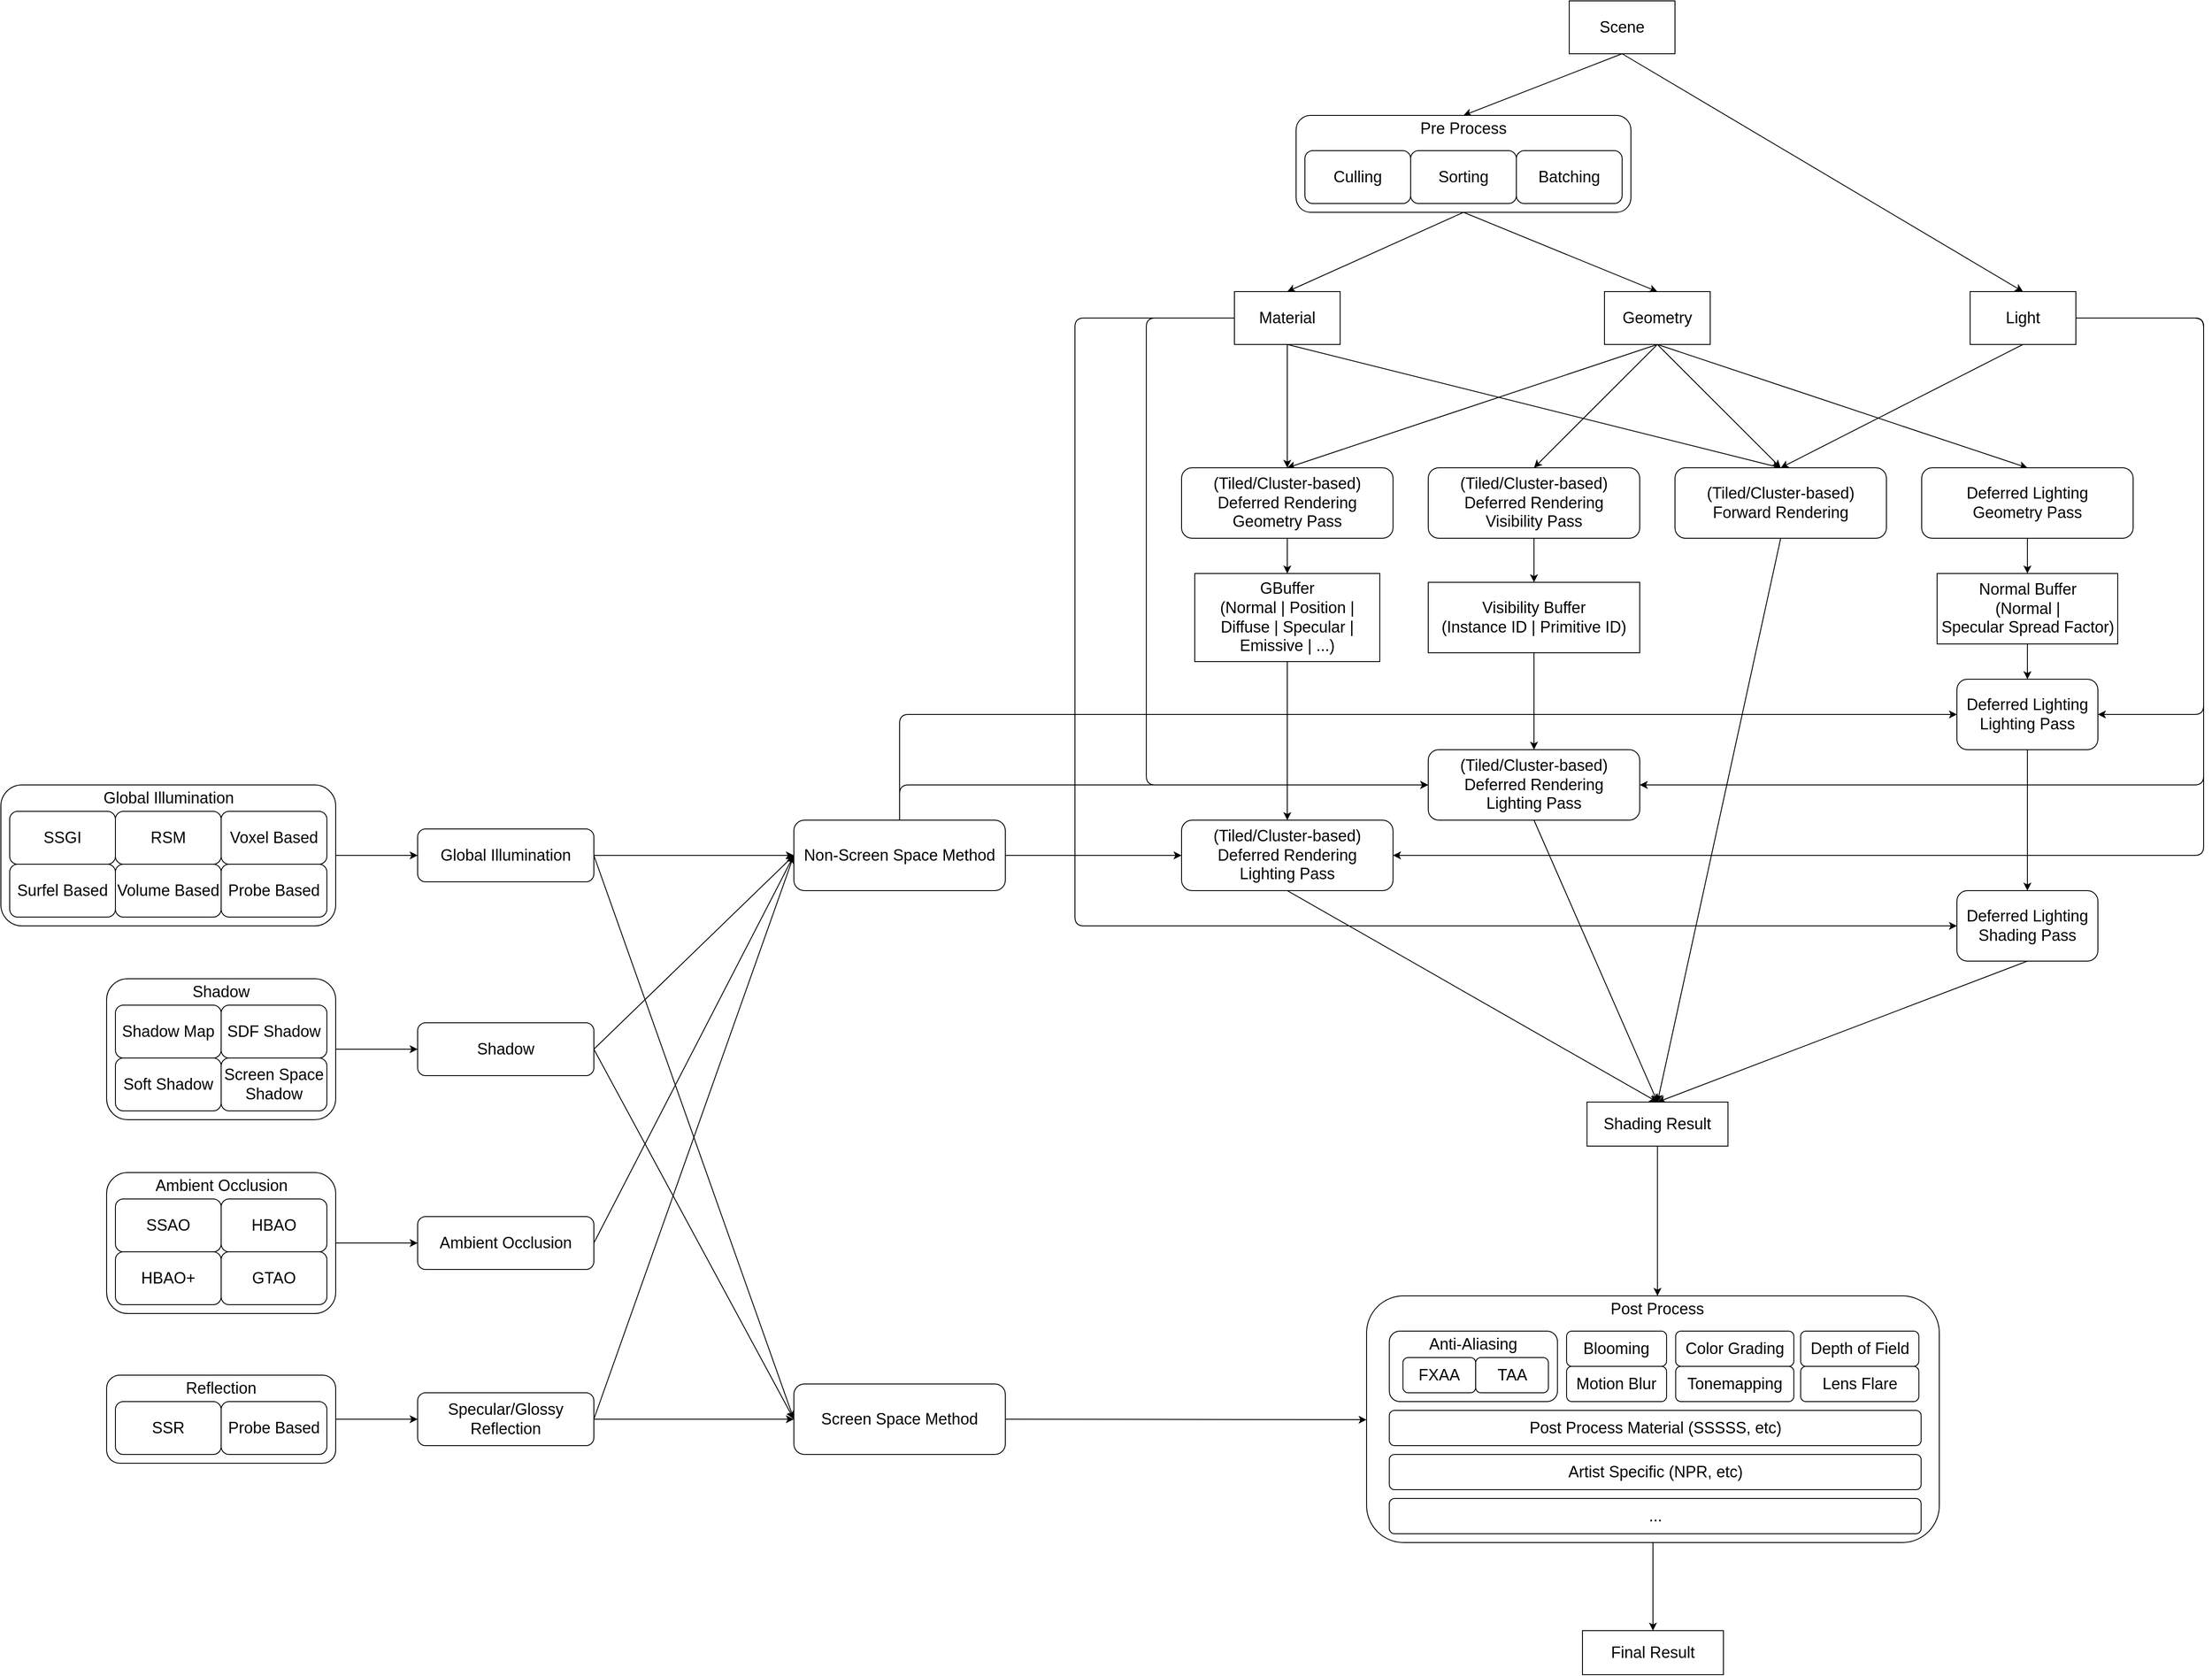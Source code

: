 <mxfile>
    <diagram id="cTKDhrtkE5FJZDCh5xGM" name="第 1 页">
        <mxGraphModel dx="3064" dy="2028" grid="1" gridSize="10" guides="1" tooltips="1" connect="1" arrows="1" fold="1" page="1" pageScale="1" pageWidth="827" pageHeight="1169" math="0" shadow="0">
            <root>
                <mxCell id="0"/>
                <mxCell id="1" parent="0"/>
                <mxCell id="8" style="edgeStyle=none;html=1;exitX=0.5;exitY=1;exitDx=0;exitDy=0;entryX=0.5;entryY=0;entryDx=0;entryDy=0;fontSize=18;" parent="1" source="2" target="5" edge="1">
                    <mxGeometry relative="1" as="geometry"/>
                </mxCell>
                <mxCell id="42" style="edgeStyle=none;html=1;exitX=0.5;exitY=1;exitDx=0;exitDy=0;entryX=0.5;entryY=0;entryDx=0;entryDy=0;fontSize=18;" edge="1" parent="1" source="2" target="40">
                    <mxGeometry relative="1" as="geometry"/>
                </mxCell>
                <mxCell id="2" value="&lt;font style=&quot;font-size: 18px&quot;&gt;Scene&lt;/font&gt;" style="rounded=0;whiteSpace=wrap;html=1;" parent="1" vertex="1">
                    <mxGeometry x="521" y="-130" width="120" height="60" as="geometry"/>
                </mxCell>
                <mxCell id="13" style="edgeStyle=none;html=1;exitX=0.5;exitY=1;exitDx=0;exitDy=0;entryX=0.5;entryY=0;entryDx=0;entryDy=0;fontSize=18;" parent="1" source="3" target="11" edge="1">
                    <mxGeometry relative="1" as="geometry"/>
                </mxCell>
                <mxCell id="15" style="edgeStyle=none;html=1;exitX=0.5;exitY=1;exitDx=0;exitDy=0;entryX=0.5;entryY=0;entryDx=0;entryDy=0;fontSize=18;" parent="1" source="3" target="10" edge="1">
                    <mxGeometry relative="1" as="geometry"/>
                </mxCell>
                <mxCell id="16" style="edgeStyle=none;html=1;exitX=0.5;exitY=1;exitDx=0;exitDy=0;entryX=0.5;entryY=0;entryDx=0;entryDy=0;fontSize=18;" parent="1" source="3" target="12" edge="1">
                    <mxGeometry relative="1" as="geometry"/>
                </mxCell>
                <mxCell id="28" style="edgeStyle=none;html=1;exitX=0.5;exitY=1;exitDx=0;exitDy=0;entryX=0.5;entryY=0;entryDx=0;entryDy=0;" edge="1" parent="1" source="3" target="27">
                    <mxGeometry relative="1" as="geometry"/>
                </mxCell>
                <mxCell id="3" value="&lt;font style=&quot;font-size: 18px&quot;&gt;Geometry&lt;/font&gt;" style="rounded=0;whiteSpace=wrap;html=1;" parent="1" vertex="1">
                    <mxGeometry x="561" y="200" width="120" height="60" as="geometry"/>
                </mxCell>
                <mxCell id="14" style="edgeStyle=none;html=1;exitX=0.5;exitY=1;exitDx=0;exitDy=0;entryX=0.5;entryY=0;entryDx=0;entryDy=0;fontSize=18;" parent="1" source="4" target="11" edge="1">
                    <mxGeometry relative="1" as="geometry"/>
                </mxCell>
                <mxCell id="18" style="edgeStyle=none;html=1;exitX=0.5;exitY=1;exitDx=0;exitDy=0;entryX=0.5;entryY=0;entryDx=0;entryDy=0;fontSize=18;" parent="1" source="4" target="12" edge="1">
                    <mxGeometry relative="1" as="geometry"/>
                </mxCell>
                <mxCell id="68" style="edgeStyle=orthogonalEdgeStyle;html=1;exitX=0;exitY=0.5;exitDx=0;exitDy=0;entryX=0;entryY=0.5;entryDx=0;entryDy=0;fontSize=18;" edge="1" parent="1" source="4" target="51">
                    <mxGeometry relative="1" as="geometry">
                        <Array as="points">
                            <mxPoint x="41" y="230"/>
                            <mxPoint x="41" y="760"/>
                        </Array>
                    </mxGeometry>
                </mxCell>
                <mxCell id="75" style="edgeStyle=orthogonalEdgeStyle;html=1;exitX=0;exitY=0.5;exitDx=0;exitDy=0;entryX=0;entryY=0.5;entryDx=0;entryDy=0;fontSize=18;" edge="1" parent="1" source="4" target="73">
                    <mxGeometry relative="1" as="geometry">
                        <Array as="points">
                            <mxPoint x="-40" y="230"/>
                            <mxPoint x="-40" y="920"/>
                        </Array>
                    </mxGeometry>
                </mxCell>
                <mxCell id="4" value="&lt;font style=&quot;font-size: 18px&quot;&gt;Material&lt;/font&gt;" style="rounded=0;whiteSpace=wrap;html=1;" parent="1" vertex="1">
                    <mxGeometry x="141" y="200" width="120" height="60" as="geometry"/>
                </mxCell>
                <mxCell id="17" style="edgeStyle=none;html=1;exitX=0.5;exitY=1;exitDx=0;exitDy=0;entryX=0.5;entryY=0;entryDx=0;entryDy=0;fontSize=18;" parent="1" source="5" target="12" edge="1">
                    <mxGeometry relative="1" as="geometry"/>
                </mxCell>
                <mxCell id="62" style="edgeStyle=orthogonalEdgeStyle;html=1;exitX=1;exitY=0.5;exitDx=0;exitDy=0;entryX=1;entryY=0.5;entryDx=0;entryDy=0;fontSize=18;strokeWidth=1;strokeColor=default;" edge="1" parent="1" source="5" target="61">
                    <mxGeometry relative="1" as="geometry">
                        <Array as="points">
                            <mxPoint x="1241" y="230"/>
                            <mxPoint x="1241" y="680"/>
                            <mxPoint x="1156" y="680"/>
                        </Array>
                    </mxGeometry>
                </mxCell>
                <mxCell id="64" style="edgeStyle=orthogonalEdgeStyle;html=1;exitX=1;exitY=0.5;exitDx=0;exitDy=0;entryX=1;entryY=0.5;entryDx=0;entryDy=0;fontSize=18;" edge="1" parent="1" source="5" target="51">
                    <mxGeometry relative="1" as="geometry">
                        <Array as="points">
                            <mxPoint x="1241" y="230"/>
                            <mxPoint x="1241" y="760"/>
                        </Array>
                    </mxGeometry>
                </mxCell>
                <mxCell id="65" style="edgeStyle=orthogonalEdgeStyle;html=1;exitX=1;exitY=0.5;exitDx=0;exitDy=0;entryX=1;entryY=0.5;entryDx=0;entryDy=0;fontSize=18;" edge="1" parent="1" source="5" target="60">
                    <mxGeometry relative="1" as="geometry">
                        <Array as="points">
                            <mxPoint x="1241" y="230"/>
                            <mxPoint x="1241" y="840"/>
                        </Array>
                    </mxGeometry>
                </mxCell>
                <mxCell id="5" value="&lt;font style=&quot;font-size: 18px&quot;&gt;Light&lt;/font&gt;" style="rounded=0;whiteSpace=wrap;html=1;" parent="1" vertex="1">
                    <mxGeometry x="976" y="200" width="120" height="60" as="geometry"/>
                </mxCell>
                <mxCell id="23" style="edgeStyle=none;html=1;exitX=0.5;exitY=1;exitDx=0;exitDy=0;entryX=0.5;entryY=0;entryDx=0;entryDy=0;fontSize=18;" parent="1" source="10" target="20" edge="1">
                    <mxGeometry relative="1" as="geometry"/>
                </mxCell>
                <mxCell id="10" value="(Tiled/Cluster-based) &lt;br&gt;Deferred Rendering&lt;br&gt;Visibility Pass" style="rounded=1;whiteSpace=wrap;html=1;fontSize=18;" parent="1" vertex="1">
                    <mxGeometry x="361" y="400" width="240" height="80" as="geometry"/>
                </mxCell>
                <mxCell id="22" style="edgeStyle=none;html=1;exitX=0.5;exitY=1;exitDx=0;exitDy=0;entryX=0.5;entryY=0;entryDx=0;entryDy=0;fontSize=18;" parent="1" source="11" target="19" edge="1">
                    <mxGeometry relative="1" as="geometry"/>
                </mxCell>
                <mxCell id="11" value="(Tiled/Cluster-based) &lt;br&gt;Deferred Rendering &lt;br&gt;Geometry Pass" style="rounded=1;whiteSpace=wrap;html=1;fontSize=18;" parent="1" vertex="1">
                    <mxGeometry x="81" y="400" width="240" height="80" as="geometry"/>
                </mxCell>
                <mxCell id="80" style="edgeStyle=none;rounded=1;html=1;exitX=0.5;exitY=1;exitDx=0;exitDy=0;entryX=0.5;entryY=0;entryDx=0;entryDy=0;fontSize=18;" edge="1" parent="1" source="12" target="76">
                    <mxGeometry relative="1" as="geometry"/>
                </mxCell>
                <mxCell id="12" value="(Tiled/Cluster-based) &lt;br&gt;Forward Rendering" style="rounded=1;whiteSpace=wrap;html=1;fontSize=18;" parent="1" vertex="1">
                    <mxGeometry x="641" y="400" width="240" height="80" as="geometry"/>
                </mxCell>
                <mxCell id="66" style="edgeStyle=orthogonalEdgeStyle;html=1;exitX=0.5;exitY=1;exitDx=0;exitDy=0;entryX=0.5;entryY=0;entryDx=0;entryDy=0;fontSize=18;" edge="1" parent="1" source="19" target="60">
                    <mxGeometry relative="1" as="geometry"/>
                </mxCell>
                <mxCell id="19" value="GBuffer&lt;br&gt;(Normal | Position | Diffuse | Specular | &lt;br&gt;Emissive | ...)" style="rounded=0;whiteSpace=wrap;html=1;fontSize=18;" parent="1" vertex="1">
                    <mxGeometry x="96" y="520" width="210" height="100" as="geometry"/>
                </mxCell>
                <mxCell id="67" style="edgeStyle=orthogonalEdgeStyle;html=1;exitX=0.5;exitY=1;exitDx=0;exitDy=0;entryX=0.5;entryY=0;entryDx=0;entryDy=0;fontSize=18;" edge="1" parent="1" source="20" target="51">
                    <mxGeometry relative="1" as="geometry"/>
                </mxCell>
                <mxCell id="20" value="Visibility Buffer&lt;br&gt;(Instance ID | Primitive ID)" style="rounded=0;whiteSpace=wrap;html=1;fontSize=18;" parent="1" vertex="1">
                    <mxGeometry x="361" y="530" width="240" height="80" as="geometry"/>
                </mxCell>
                <mxCell id="30" style="edgeStyle=none;html=1;exitX=0.5;exitY=1;exitDx=0;exitDy=0;entryX=0.5;entryY=0;entryDx=0;entryDy=0;" edge="1" parent="1" source="27" target="29">
                    <mxGeometry relative="1" as="geometry"/>
                </mxCell>
                <mxCell id="27" value="Deferred Lighting&lt;br&gt;Geometry Pass" style="rounded=1;whiteSpace=wrap;html=1;fontSize=18;" vertex="1" parent="1">
                    <mxGeometry x="921" y="400" width="240" height="80" as="geometry"/>
                </mxCell>
                <mxCell id="63" style="edgeStyle=orthogonalEdgeStyle;html=1;exitX=0.5;exitY=1;exitDx=0;exitDy=0;entryX=0.5;entryY=0;entryDx=0;entryDy=0;fontSize=18;" edge="1" parent="1" source="29" target="61">
                    <mxGeometry relative="1" as="geometry"/>
                </mxCell>
                <mxCell id="29" value="Normal Buffer&lt;br&gt;(Normal | &lt;br&gt;Specular Spread Factor)" style="rounded=0;whiteSpace=wrap;html=1;fontSize=18;" vertex="1" parent="1">
                    <mxGeometry x="938.5" y="520" width="205" height="80" as="geometry"/>
                </mxCell>
                <mxCell id="41" value="" style="group" vertex="1" connectable="0" parent="1">
                    <mxGeometry x="211" width="380" height="110" as="geometry"/>
                </mxCell>
                <mxCell id="39" value="" style="rounded=1;whiteSpace=wrap;html=1;fontSize=18;" vertex="1" parent="41">
                    <mxGeometry width="380" height="110" as="geometry"/>
                </mxCell>
                <mxCell id="31" value="&lt;font style=&quot;font-size: 18px&quot;&gt;Culling&lt;/font&gt;" style="rounded=1;whiteSpace=wrap;html=1;" vertex="1" parent="41">
                    <mxGeometry x="10" y="40" width="120" height="60" as="geometry"/>
                </mxCell>
                <mxCell id="32" value="&lt;font style=&quot;font-size: 18px&quot;&gt;Batching&lt;/font&gt;" style="rounded=1;whiteSpace=wrap;html=1;" vertex="1" parent="41">
                    <mxGeometry x="250" y="40" width="120" height="60" as="geometry"/>
                </mxCell>
                <mxCell id="33" value="&lt;font style=&quot;font-size: 18px&quot;&gt;Sorting&lt;/font&gt;" style="rounded=1;whiteSpace=wrap;html=1;" vertex="1" parent="41">
                    <mxGeometry x="130" y="40" width="120" height="60" as="geometry"/>
                </mxCell>
                <mxCell id="40" value="Pre Process" style="text;html=1;strokeColor=none;fillColor=none;align=center;verticalAlign=middle;whiteSpace=wrap;rounded=0;fontSize=18;" vertex="1" parent="41">
                    <mxGeometry x="135" width="110" height="30" as="geometry"/>
                </mxCell>
                <mxCell id="43" style="edgeStyle=none;html=1;exitX=0.5;exitY=1;exitDx=0;exitDy=0;entryX=0.5;entryY=0;entryDx=0;entryDy=0;fontSize=18;" edge="1" parent="1" source="39" target="3">
                    <mxGeometry relative="1" as="geometry"/>
                </mxCell>
                <mxCell id="44" style="edgeStyle=none;html=1;exitX=0.5;exitY=1;exitDx=0;exitDy=0;entryX=0.5;entryY=0;entryDx=0;entryDy=0;fontSize=18;" edge="1" parent="1" source="39" target="4">
                    <mxGeometry relative="1" as="geometry"/>
                </mxCell>
                <mxCell id="53" style="edgeStyle=none;html=1;exitX=1;exitY=0.5;exitDx=0;exitDy=0;entryX=0;entryY=0.5;entryDx=0;entryDy=0;fontSize=18;" edge="1" parent="1" source="45" target="50">
                    <mxGeometry relative="1" as="geometry"/>
                </mxCell>
                <mxCell id="54" style="edgeStyle=none;html=1;exitX=1;exitY=0.5;exitDx=0;exitDy=0;entryX=0;entryY=0.5;entryDx=0;entryDy=0;fontSize=18;" edge="1" parent="1" source="45" target="52">
                    <mxGeometry relative="1" as="geometry"/>
                </mxCell>
                <mxCell id="45" value="Global Illumination" style="rounded=1;whiteSpace=wrap;html=1;fontSize=18;" vertex="1" parent="1">
                    <mxGeometry x="-786" y="810" width="200" height="60" as="geometry"/>
                </mxCell>
                <mxCell id="55" style="edgeStyle=none;html=1;exitX=1;exitY=0.5;exitDx=0;exitDy=0;entryX=0;entryY=0.5;entryDx=0;entryDy=0;fontSize=18;" edge="1" parent="1" source="46" target="52">
                    <mxGeometry relative="1" as="geometry"/>
                </mxCell>
                <mxCell id="56" style="edgeStyle=none;html=1;exitX=1;exitY=0.5;exitDx=0;exitDy=0;entryX=0;entryY=0.5;entryDx=0;entryDy=0;fontSize=18;" edge="1" parent="1" source="46" target="50">
                    <mxGeometry relative="1" as="geometry"/>
                </mxCell>
                <mxCell id="46" value="Shadow" style="rounded=1;whiteSpace=wrap;html=1;fontSize=18;" vertex="1" parent="1">
                    <mxGeometry x="-786" y="1030" width="200" height="60" as="geometry"/>
                </mxCell>
                <mxCell id="57" style="edgeStyle=none;html=1;exitX=1;exitY=0.5;exitDx=0;exitDy=0;entryX=0;entryY=0.5;entryDx=0;entryDy=0;fontSize=18;" edge="1" parent="1" source="47" target="52">
                    <mxGeometry relative="1" as="geometry"/>
                </mxCell>
                <mxCell id="47" value="Ambient Occlusion" style="rounded=1;whiteSpace=wrap;html=1;fontSize=18;" vertex="1" parent="1">
                    <mxGeometry x="-786" y="1250" width="200" height="60" as="geometry"/>
                </mxCell>
                <mxCell id="58" style="edgeStyle=none;html=1;exitX=1;exitY=0.5;exitDx=0;exitDy=0;entryX=0;entryY=0.5;entryDx=0;entryDy=0;fontSize=18;" edge="1" parent="1" source="48" target="52">
                    <mxGeometry relative="1" as="geometry"/>
                </mxCell>
                <mxCell id="59" style="edgeStyle=none;html=1;exitX=1;exitY=0.5;exitDx=0;exitDy=0;entryX=0;entryY=0.5;entryDx=0;entryDy=0;fontSize=18;" edge="1" parent="1" source="48" target="50">
                    <mxGeometry relative="1" as="geometry"/>
                </mxCell>
                <mxCell id="48" value="Specular/Glossy Reflection" style="rounded=1;whiteSpace=wrap;html=1;fontSize=18;" vertex="1" parent="1">
                    <mxGeometry x="-786" y="1450" width="200" height="60" as="geometry"/>
                </mxCell>
                <mxCell id="101" style="edgeStyle=none;rounded=1;html=1;exitX=1;exitY=0.5;exitDx=0;exitDy=0;fontSize=18;" edge="1" parent="1" source="50">
                    <mxGeometry relative="1" as="geometry">
                        <mxPoint x="291" y="1480.571" as="targetPoint"/>
                    </mxGeometry>
                </mxCell>
                <mxCell id="50" value="Screen Space Method" style="rounded=1;whiteSpace=wrap;html=1;fontSize=18;" vertex="1" parent="1">
                    <mxGeometry x="-359" y="1440" width="240" height="80" as="geometry"/>
                </mxCell>
                <mxCell id="78" style="edgeStyle=none;rounded=1;html=1;exitX=0.5;exitY=1;exitDx=0;exitDy=0;entryX=0.5;entryY=0;entryDx=0;entryDy=0;fontSize=18;" edge="1" parent="1" source="51" target="76">
                    <mxGeometry relative="1" as="geometry"/>
                </mxCell>
                <mxCell id="51" value="(Tiled/Cluster-based) &lt;br&gt;Deferred Rendering&lt;br&gt;Lighting Pass" style="rounded=1;whiteSpace=wrap;html=1;fontSize=18;" vertex="1" parent="1">
                    <mxGeometry x="361" y="720" width="240" height="80" as="geometry"/>
                </mxCell>
                <mxCell id="69" style="edgeStyle=orthogonalEdgeStyle;html=1;exitX=1;exitY=0.5;exitDx=0;exitDy=0;entryX=0;entryY=0.5;entryDx=0;entryDy=0;fontSize=18;" edge="1" parent="1" source="52" target="60">
                    <mxGeometry relative="1" as="geometry"/>
                </mxCell>
                <mxCell id="71" style="edgeStyle=orthogonalEdgeStyle;html=1;exitX=0.5;exitY=0;exitDx=0;exitDy=0;entryX=0;entryY=0.5;entryDx=0;entryDy=0;fontSize=18;" edge="1" parent="1" source="52" target="51">
                    <mxGeometry relative="1" as="geometry"/>
                </mxCell>
                <mxCell id="72" style="edgeStyle=orthogonalEdgeStyle;html=1;exitX=0.5;exitY=0;exitDx=0;exitDy=0;entryX=0;entryY=0.5;entryDx=0;entryDy=0;fontSize=18;" edge="1" parent="1" source="52" target="61">
                    <mxGeometry relative="1" as="geometry"/>
                </mxCell>
                <mxCell id="52" value="Non-Screen Space Method" style="rounded=1;whiteSpace=wrap;html=1;fontSize=18;" vertex="1" parent="1">
                    <mxGeometry x="-359" y="800" width="240" height="80" as="geometry"/>
                </mxCell>
                <mxCell id="77" style="html=1;exitX=0.5;exitY=1;exitDx=0;exitDy=0;entryX=0.5;entryY=0;entryDx=0;entryDy=0;fontSize=18;rounded=1;" edge="1" parent="1" source="60" target="76">
                    <mxGeometry relative="1" as="geometry"/>
                </mxCell>
                <mxCell id="60" value="(Tiled/Cluster-based)&lt;br&gt;Deferred Rendering&lt;br&gt;Lighting Pass" style="rounded=1;whiteSpace=wrap;html=1;fontSize=18;" vertex="1" parent="1">
                    <mxGeometry x="81" y="800" width="240" height="80" as="geometry"/>
                </mxCell>
                <mxCell id="74" style="edgeStyle=orthogonalEdgeStyle;html=1;exitX=0.5;exitY=1;exitDx=0;exitDy=0;entryX=0.5;entryY=0;entryDx=0;entryDy=0;fontSize=18;" edge="1" parent="1" source="61" target="73">
                    <mxGeometry relative="1" as="geometry"/>
                </mxCell>
                <mxCell id="61" value="Deferred Lighting&lt;br&gt;Lighting Pass" style="rounded=1;whiteSpace=wrap;html=1;fontSize=18;" vertex="1" parent="1">
                    <mxGeometry x="961" y="640" width="160" height="80" as="geometry"/>
                </mxCell>
                <mxCell id="79" style="edgeStyle=none;rounded=1;html=1;exitX=0.5;exitY=1;exitDx=0;exitDy=0;entryX=0.5;entryY=0;entryDx=0;entryDy=0;fontSize=18;" edge="1" parent="1" source="73" target="76">
                    <mxGeometry relative="1" as="geometry"/>
                </mxCell>
                <mxCell id="73" value="Deferred Lighting&lt;br&gt;Shading Pass" style="rounded=1;whiteSpace=wrap;html=1;fontSize=18;" vertex="1" parent="1">
                    <mxGeometry x="961" y="880" width="160" height="80" as="geometry"/>
                </mxCell>
                <mxCell id="100" style="edgeStyle=none;rounded=1;html=1;exitX=0.5;exitY=1;exitDx=0;exitDy=0;entryX=0.5;entryY=0;entryDx=0;entryDy=0;fontSize=18;" edge="1" parent="1" source="76" target="87">
                    <mxGeometry relative="1" as="geometry"/>
                </mxCell>
                <mxCell id="76" value="Shading Result" style="rounded=0;whiteSpace=wrap;html=1;fontSize=18;" vertex="1" parent="1">
                    <mxGeometry x="541.16" y="1120" width="160" height="50" as="geometry"/>
                </mxCell>
                <mxCell id="99" value="" style="group" vertex="1" connectable="0" parent="1">
                    <mxGeometry x="291" y="1340" width="650" height="280" as="geometry"/>
                </mxCell>
                <mxCell id="84" value="" style="rounded=1;whiteSpace=wrap;html=1;fontSize=18;" vertex="1" parent="99">
                    <mxGeometry width="650" height="280" as="geometry"/>
                </mxCell>
                <mxCell id="86" value="" style="rounded=1;whiteSpace=wrap;html=1;fontSize=18;" vertex="1" parent="99">
                    <mxGeometry x="25.794" y="40" width="190.873" height="80" as="geometry"/>
                </mxCell>
                <mxCell id="85" value="FXAA" style="rounded=1;whiteSpace=wrap;html=1;fontSize=18;" vertex="1" parent="99">
                    <mxGeometry x="41.27" y="70" width="82.54" height="40" as="geometry"/>
                </mxCell>
                <mxCell id="87" value="Post Process" style="text;html=1;strokeColor=none;fillColor=none;align=center;verticalAlign=middle;whiteSpace=wrap;rounded=0;fontSize=18;" vertex="1" parent="99">
                    <mxGeometry x="257.937" width="144.444" height="30" as="geometry"/>
                </mxCell>
                <mxCell id="88" value="Anti-Aliasing" style="text;html=1;strokeColor=none;fillColor=none;align=center;verticalAlign=middle;whiteSpace=wrap;rounded=0;fontSize=18;" vertex="1" parent="99">
                    <mxGeometry x="59.325" y="40" width="123.81" height="30" as="geometry"/>
                </mxCell>
                <mxCell id="89" value="TAA" style="rounded=1;whiteSpace=wrap;html=1;fontSize=18;" vertex="1" parent="99">
                    <mxGeometry x="123.81" y="70" width="82.54" height="40" as="geometry"/>
                </mxCell>
                <mxCell id="90" value="Blooming" style="rounded=1;whiteSpace=wrap;html=1;fontSize=18;" vertex="1" parent="99">
                    <mxGeometry x="226.984" y="40" width="113.492" height="40" as="geometry"/>
                </mxCell>
                <mxCell id="91" value="Motion Blur" style="rounded=1;whiteSpace=wrap;html=1;fontSize=18;" vertex="1" parent="99">
                    <mxGeometry x="226.984" y="80" width="113.492" height="40" as="geometry"/>
                </mxCell>
                <mxCell id="92" value="Color Grading" style="rounded=1;whiteSpace=wrap;html=1;fontSize=18;" vertex="1" parent="99">
                    <mxGeometry x="350.794" y="40" width="134.127" height="40" as="geometry"/>
                </mxCell>
                <mxCell id="93" value="Tonemapping" style="rounded=1;whiteSpace=wrap;html=1;fontSize=18;" vertex="1" parent="99">
                    <mxGeometry x="350.794" y="80" width="134.127" height="40" as="geometry"/>
                </mxCell>
                <mxCell id="94" value="Depth of Field" style="rounded=1;whiteSpace=wrap;html=1;fontSize=18;" vertex="1" parent="99">
                    <mxGeometry x="492.659" y="40" width="134.127" height="40" as="geometry"/>
                </mxCell>
                <mxCell id="95" value="Lens Flare" style="rounded=1;whiteSpace=wrap;html=1;fontSize=18;" vertex="1" parent="99">
                    <mxGeometry x="492.659" y="80" width="134.127" height="40" as="geometry"/>
                </mxCell>
                <mxCell id="96" value="Artist Specific (NPR, etc)" style="rounded=1;whiteSpace=wrap;html=1;fontSize=18;" vertex="1" parent="99">
                    <mxGeometry x="25.794" y="180" width="603.571" height="40" as="geometry"/>
                </mxCell>
                <mxCell id="97" value="Post Process Material (SSSSS, etc)" style="rounded=1;whiteSpace=wrap;html=1;fontSize=18;" vertex="1" parent="99">
                    <mxGeometry x="25.794" y="130" width="603.571" height="40" as="geometry"/>
                </mxCell>
                <mxCell id="98" value="..." style="rounded=1;whiteSpace=wrap;html=1;fontSize=18;" vertex="1" parent="99">
                    <mxGeometry x="25.794" y="230" width="603.571" height="40" as="geometry"/>
                </mxCell>
                <mxCell id="139" value="" style="group" vertex="1" connectable="0" parent="1">
                    <mxGeometry x="-1139" y="980" width="260" height="160" as="geometry"/>
                </mxCell>
                <mxCell id="137" value="" style="rounded=1;whiteSpace=wrap;html=1;fontSize=18;" vertex="1" parent="139">
                    <mxGeometry width="260" height="160" as="geometry"/>
                </mxCell>
                <mxCell id="133" value="Shadow Map" style="rounded=1;whiteSpace=wrap;html=1;fontSize=18;" vertex="1" parent="139">
                    <mxGeometry x="10" y="30" width="120" height="60" as="geometry"/>
                </mxCell>
                <mxCell id="134" value="Soft Shadow" style="rounded=1;whiteSpace=wrap;html=1;fontSize=18;" vertex="1" parent="139">
                    <mxGeometry x="10" y="90" width="120" height="60" as="geometry"/>
                </mxCell>
                <mxCell id="135" value="SDF Shadow" style="rounded=1;whiteSpace=wrap;html=1;fontSize=18;" vertex="1" parent="139">
                    <mxGeometry x="130" y="30" width="120" height="60" as="geometry"/>
                </mxCell>
                <mxCell id="136" value="Screen Space&lt;br&gt;Shadow" style="rounded=1;whiteSpace=wrap;html=1;fontSize=18;" vertex="1" parent="139">
                    <mxGeometry x="130" y="90" width="120" height="60" as="geometry"/>
                </mxCell>
                <mxCell id="138" value="Shadow" style="text;html=1;strokeColor=none;fillColor=none;align=center;verticalAlign=middle;whiteSpace=wrap;rounded=0;fontSize=18;" vertex="1" parent="139">
                    <mxGeometry x="95" width="70" height="30" as="geometry"/>
                </mxCell>
                <mxCell id="140" style="edgeStyle=none;rounded=1;html=1;exitX=1;exitY=0.5;exitDx=0;exitDy=0;entryX=0;entryY=0.5;entryDx=0;entryDy=0;fontSize=18;" edge="1" parent="1" source="137" target="46">
                    <mxGeometry relative="1" as="geometry"/>
                </mxCell>
                <mxCell id="141" value="" style="group" vertex="1" connectable="0" parent="1">
                    <mxGeometry x="-1139" y="1200" width="260" height="160" as="geometry"/>
                </mxCell>
                <mxCell id="142" value="" style="rounded=1;whiteSpace=wrap;html=1;fontSize=18;" vertex="1" parent="141">
                    <mxGeometry width="260" height="160" as="geometry"/>
                </mxCell>
                <mxCell id="143" value="SSAO" style="rounded=1;whiteSpace=wrap;html=1;fontSize=18;" vertex="1" parent="141">
                    <mxGeometry x="10" y="30" width="120" height="60" as="geometry"/>
                </mxCell>
                <mxCell id="144" value="HBAO+" style="rounded=1;whiteSpace=wrap;html=1;fontSize=18;" vertex="1" parent="141">
                    <mxGeometry x="10" y="90" width="120" height="60" as="geometry"/>
                </mxCell>
                <mxCell id="145" value="HBAO" style="rounded=1;whiteSpace=wrap;html=1;fontSize=18;" vertex="1" parent="141">
                    <mxGeometry x="130" y="30" width="120" height="60" as="geometry"/>
                </mxCell>
                <mxCell id="146" value="GTAO" style="rounded=1;whiteSpace=wrap;html=1;fontSize=18;" vertex="1" parent="141">
                    <mxGeometry x="130" y="90" width="120" height="60" as="geometry"/>
                </mxCell>
                <mxCell id="147" value="Ambient Occlusion" style="text;html=1;strokeColor=none;fillColor=none;align=center;verticalAlign=middle;whiteSpace=wrap;rounded=0;fontSize=18;" vertex="1" parent="141">
                    <mxGeometry x="52.5" width="155" height="30" as="geometry"/>
                </mxCell>
                <mxCell id="148" style="edgeStyle=none;rounded=1;html=1;exitX=1;exitY=0.5;exitDx=0;exitDy=0;entryX=0;entryY=0.5;entryDx=0;entryDy=0;fontSize=18;" edge="1" parent="1" source="142" target="47">
                    <mxGeometry relative="1" as="geometry"/>
                </mxCell>
                <mxCell id="159" value="" style="group" vertex="1" connectable="0" parent="1">
                    <mxGeometry x="-1259" y="760" width="380" height="160" as="geometry"/>
                </mxCell>
                <mxCell id="151" value="" style="rounded=1;whiteSpace=wrap;html=1;fontSize=18;" vertex="1" parent="159">
                    <mxGeometry width="380" height="160" as="geometry"/>
                </mxCell>
                <mxCell id="157" value="Voxel Based" style="rounded=1;whiteSpace=wrap;html=1;fontSize=18;" vertex="1" parent="159">
                    <mxGeometry x="250" y="30" width="120" height="60" as="geometry"/>
                </mxCell>
                <mxCell id="152" value="SSGI" style="rounded=1;whiteSpace=wrap;html=1;fontSize=18;" vertex="1" parent="159">
                    <mxGeometry x="10" y="30" width="120" height="60" as="geometry"/>
                </mxCell>
                <mxCell id="153" value="Surfel Based" style="rounded=1;whiteSpace=wrap;html=1;fontSize=18;" vertex="1" parent="159">
                    <mxGeometry x="10" y="90" width="120" height="60" as="geometry"/>
                </mxCell>
                <mxCell id="154" value="Probe Based" style="rounded=1;whiteSpace=wrap;html=1;fontSize=18;" vertex="1" parent="159">
                    <mxGeometry x="250" y="90" width="120" height="60" as="geometry"/>
                </mxCell>
                <mxCell id="155" value="Volume Based" style="rounded=1;whiteSpace=wrap;html=1;fontSize=18;" vertex="1" parent="159">
                    <mxGeometry x="130" y="90" width="120" height="60" as="geometry"/>
                </mxCell>
                <mxCell id="156" value="Global Illumination" style="text;html=1;strokeColor=none;fillColor=none;align=center;verticalAlign=middle;whiteSpace=wrap;rounded=0;fontSize=18;" vertex="1" parent="159">
                    <mxGeometry x="112.5" width="155" height="30" as="geometry"/>
                </mxCell>
                <mxCell id="158" value="RSM" style="rounded=1;whiteSpace=wrap;html=1;fontSize=18;" vertex="1" parent="159">
                    <mxGeometry x="130" y="30" width="120" height="60" as="geometry"/>
                </mxCell>
                <mxCell id="160" style="edgeStyle=none;rounded=1;html=1;exitX=1;exitY=0.5;exitDx=0;exitDy=0;entryX=0;entryY=0.5;entryDx=0;entryDy=0;fontSize=18;" edge="1" parent="1" source="151" target="45">
                    <mxGeometry relative="1" as="geometry"/>
                </mxCell>
                <mxCell id="168" value="" style="group" vertex="1" connectable="0" parent="1">
                    <mxGeometry x="-1139" y="1430" width="260" height="100" as="geometry"/>
                </mxCell>
                <mxCell id="162" value="" style="rounded=1;whiteSpace=wrap;html=1;fontSize=18;" vertex="1" parent="168">
                    <mxGeometry width="260" height="100" as="geometry"/>
                </mxCell>
                <mxCell id="163" value="SSR" style="rounded=1;whiteSpace=wrap;html=1;fontSize=18;" vertex="1" parent="168">
                    <mxGeometry x="10" y="30" width="120" height="60" as="geometry"/>
                </mxCell>
                <mxCell id="165" value="Probe Based" style="rounded=1;whiteSpace=wrap;html=1;fontSize=18;" vertex="1" parent="168">
                    <mxGeometry x="130" y="30" width="120" height="60" as="geometry"/>
                </mxCell>
                <mxCell id="167" value="Reflection" style="text;html=1;strokeColor=none;fillColor=none;align=center;verticalAlign=middle;whiteSpace=wrap;rounded=0;fontSize=18;" vertex="1" parent="168">
                    <mxGeometry x="95" width="70" height="30" as="geometry"/>
                </mxCell>
                <mxCell id="169" style="edgeStyle=none;rounded=1;html=1;exitX=1;exitY=0.5;exitDx=0;exitDy=0;entryX=0;entryY=0.5;entryDx=0;entryDy=0;fontSize=18;" edge="1" parent="1" source="162" target="48">
                    <mxGeometry relative="1" as="geometry"/>
                </mxCell>
                <mxCell id="170" value="Final Result" style="rounded=0;whiteSpace=wrap;html=1;fontSize=18;" vertex="1" parent="1">
                    <mxGeometry x="536" y="1720" width="160" height="50" as="geometry"/>
                </mxCell>
                <mxCell id="171" style="edgeStyle=none;rounded=1;html=1;exitX=0.5;exitY=1;exitDx=0;exitDy=0;entryX=0.5;entryY=0;entryDx=0;entryDy=0;fontSize=18;" edge="1" parent="1" source="84" target="170">
                    <mxGeometry relative="1" as="geometry"/>
                </mxCell>
            </root>
        </mxGraphModel>
    </diagram>
</mxfile>